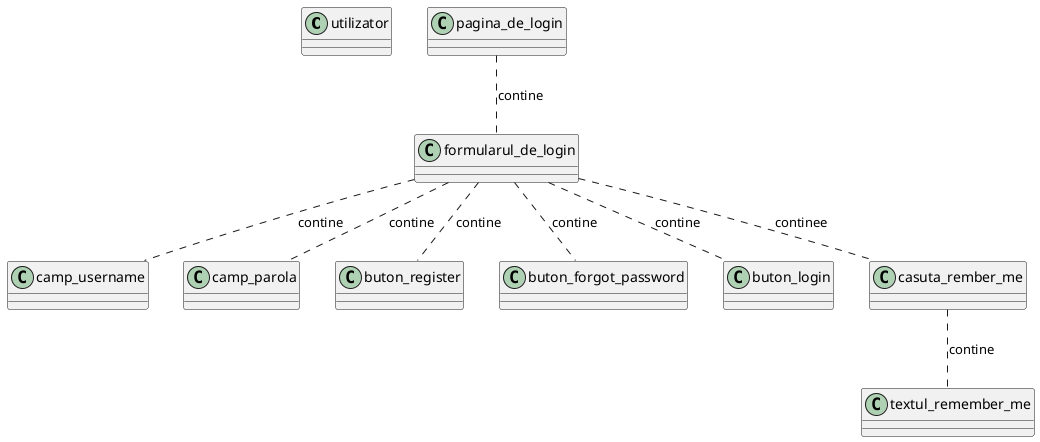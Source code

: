 @startuml
class utilizator {}
class pagina_de_login {}
class formularul_de_login{}
pagina_de_login .. formularul_de_login :contine
class camp_username {}
class camp_parola {}
class buton_register {}
class buton_forgot_password {}
class buton_login {}
class casuta_rember_me {}
class textul_remember_me {}
casuta_rember_me .. textul_remember_me :contine
formularul_de_login .. camp_username :contine
formularul_de_login .. camp_parola :contine
formularul_de_login .. buton_register :contine
formularul_de_login .. buton_forgot_password :contine
formularul_de_login .. buton_login :contine
formularul_de_login .. casuta_rember_me :continee

@enduml
